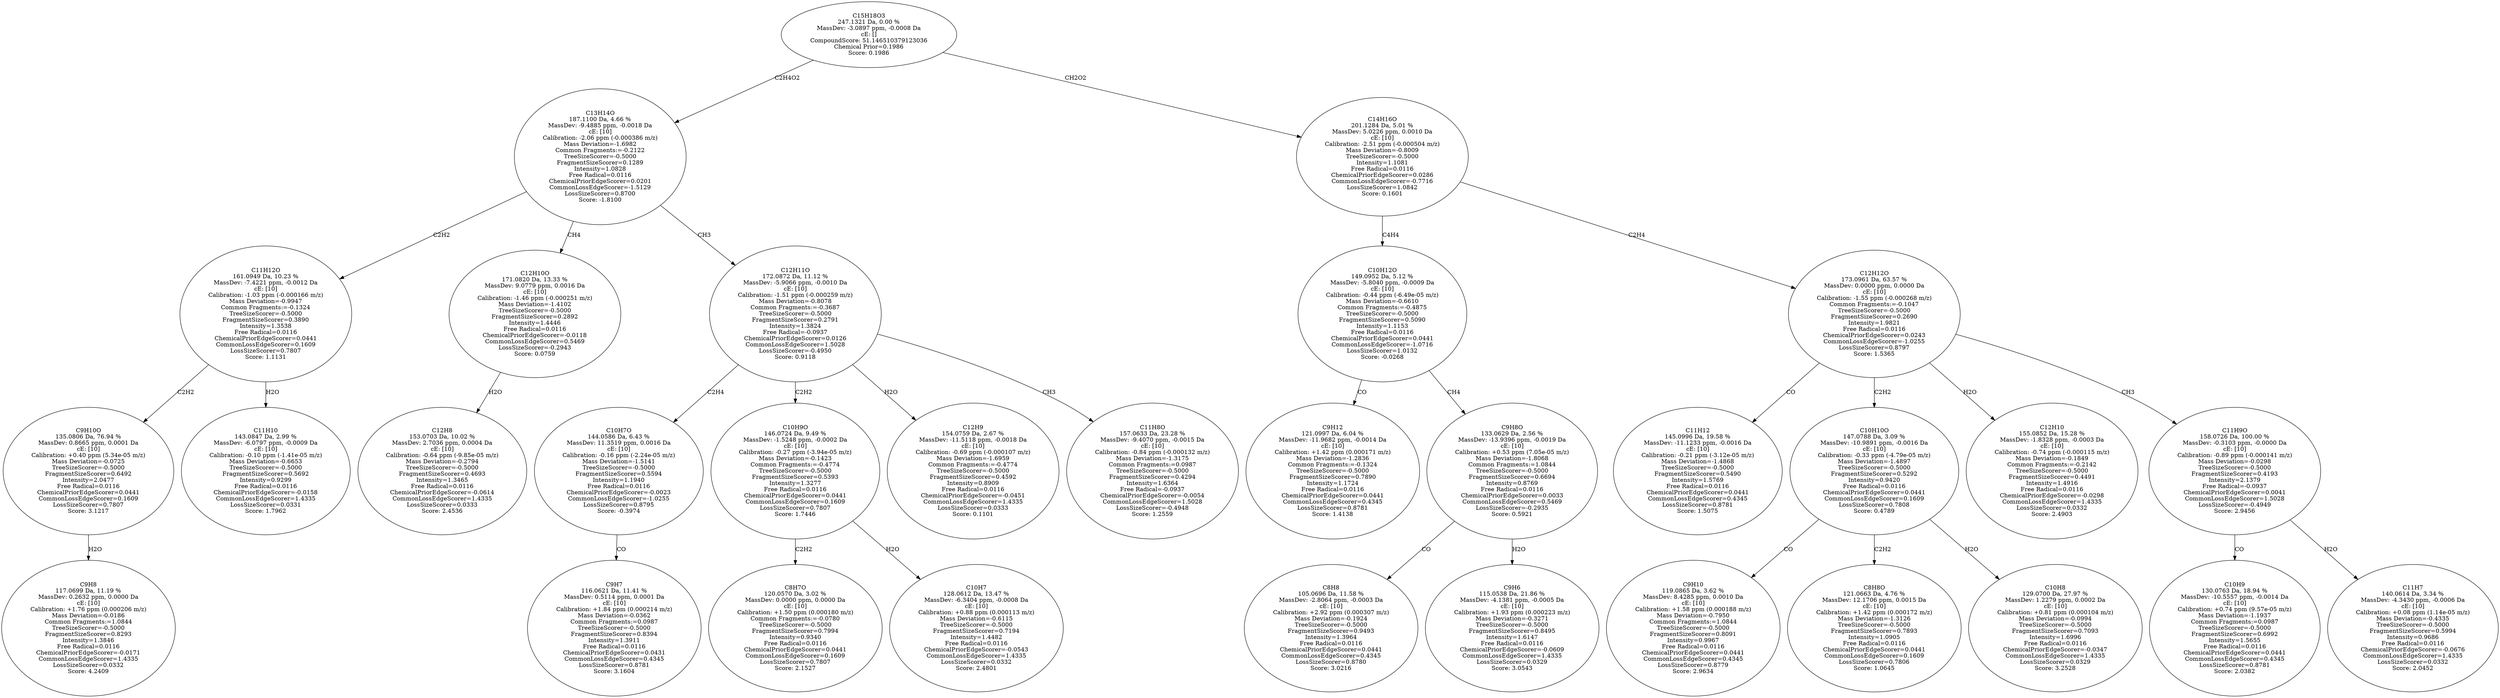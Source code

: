 strict digraph {
v1 [label="C9H8\n117.0699 Da, 11.19 %\nMassDev: 0.2632 ppm, 0.0000 Da\ncE: [10]\nCalibration: +1.76 ppm (0.000206 m/z)\nMass Deviation=-0.0186\nCommon Fragments:=1.0844\nTreeSizeScorer=-0.5000\nFragmentSizeScorer=0.8293\nIntensity=1.3846\nFree Radical=0.0116\nChemicalPriorEdgeScorer=-0.0171\nCommonLossEdgeScorer=1.4335\nLossSizeScorer=0.0332\nScore: 4.2409"];
v2 [label="C9H10O\n135.0806 Da, 76.94 %\nMassDev: 0.8665 ppm, 0.0001 Da\ncE: [10]\nCalibration: +0.40 ppm (5.34e-05 m/z)\nMass Deviation=-0.0725\nTreeSizeScorer=-0.5000\nFragmentSizeScorer=0.6492\nIntensity=2.0477\nFree Radical=0.0116\nChemicalPriorEdgeScorer=0.0441\nCommonLossEdgeScorer=0.1609\nLossSizeScorer=0.7807\nScore: 3.1217"];
v3 [label="C11H10\n143.0847 Da, 2.99 %\nMassDev: -6.0797 ppm, -0.0009 Da\ncE: [10]\nCalibration: -0.10 ppm (-1.41e-05 m/z)\nMass Deviation=-0.6653\nTreeSizeScorer=-0.5000\nFragmentSizeScorer=0.5692\nIntensity=0.9299\nFree Radical=0.0116\nChemicalPriorEdgeScorer=-0.0158\nCommonLossEdgeScorer=1.4335\nLossSizeScorer=0.0331\nScore: 1.7962"];
v4 [label="C11H12O\n161.0949 Da, 10.23 %\nMassDev: -7.4221 ppm, -0.0012 Da\ncE: [10]\nCalibration: -1.03 ppm (-0.000166 m/z)\nMass Deviation=-0.9947\nCommon Fragments:=-0.1324\nTreeSizeScorer=-0.5000\nFragmentSizeScorer=0.3890\nIntensity=1.3538\nFree Radical=0.0116\nChemicalPriorEdgeScorer=0.0441\nCommonLossEdgeScorer=0.1609\nLossSizeScorer=0.7807\nScore: 1.1131"];
v5 [label="C12H8\n153.0703 Da, 10.02 %\nMassDev: 2.7036 ppm, 0.0004 Da\ncE: [10]\nCalibration: -0.64 ppm (-9.85e-05 m/z)\nMass Deviation=-0.2794\nTreeSizeScorer=-0.5000\nFragmentSizeScorer=0.4693\nIntensity=1.3465\nFree Radical=0.0116\nChemicalPriorEdgeScorer=-0.0614\nCommonLossEdgeScorer=1.4335\nLossSizeScorer=0.0333\nScore: 2.4536"];
v6 [label="C12H10O\n171.0820 Da, 13.33 %\nMassDev: 9.0779 ppm, 0.0016 Da\ncE: [10]\nCalibration: -1.46 ppm (-0.000251 m/z)\nMass Deviation=-1.4102\nTreeSizeScorer=-0.5000\nFragmentSizeScorer=0.2892\nIntensity=1.4446\nFree Radical=0.0116\nChemicalPriorEdgeScorer=-0.0118\nCommonLossEdgeScorer=0.5469\nLossSizeScorer=-0.2943\nScore: 0.0759"];
v7 [label="C9H7\n116.0621 Da, 11.41 %\nMassDev: 0.5114 ppm, 0.0001 Da\ncE: [10]\nCalibration: +1.84 ppm (0.000214 m/z)\nMass Deviation=-0.0362\nCommon Fragments:=0.0987\nTreeSizeScorer=-0.5000\nFragmentSizeScorer=0.8394\nIntensity=1.3911\nFree Radical=0.0116\nChemicalPriorEdgeScorer=0.0431\nCommonLossEdgeScorer=0.4345\nLossSizeScorer=0.8781\nScore: 3.1604"];
v8 [label="C10H7O\n144.0586 Da, 6.43 %\nMassDev: 11.3519 ppm, 0.0016 Da\ncE: [10]\nCalibration: -0.16 ppm (-2.24e-05 m/z)\nMass Deviation=-1.5141\nTreeSizeScorer=-0.5000\nFragmentSizeScorer=0.5594\nIntensity=1.1940\nFree Radical=0.0116\nChemicalPriorEdgeScorer=-0.0023\nCommonLossEdgeScorer=-1.0255\nLossSizeScorer=0.8795\nScore: -0.3974"];
v9 [label="C8H7O\n120.0570 Da, 3.02 %\nMassDev: 0.0000 ppm, 0.0000 Da\ncE: [10]\nCalibration: +1.50 ppm (0.000180 m/z)\nCommon Fragments:=-0.0780\nTreeSizeScorer=-0.5000\nFragmentSizeScorer=0.7994\nIntensity=0.9340\nFree Radical=0.0116\nChemicalPriorEdgeScorer=0.0441\nCommonLossEdgeScorer=0.1609\nLossSizeScorer=0.7807\nScore: 2.1527"];
v10 [label="C10H7\n128.0612 Da, 13.47 %\nMassDev: -6.3404 ppm, -0.0008 Da\ncE: [10]\nCalibration: +0.88 ppm (0.000113 m/z)\nMass Deviation=-0.6115\nTreeSizeScorer=-0.5000\nFragmentSizeScorer=0.7194\nIntensity=1.4482\nFree Radical=0.0116\nChemicalPriorEdgeScorer=-0.0543\nCommonLossEdgeScorer=1.4335\nLossSizeScorer=0.0332\nScore: 2.4801"];
v11 [label="C10H9O\n146.0724 Da, 9.49 %\nMassDev: -1.5248 ppm, -0.0002 Da\ncE: [10]\nCalibration: -0.27 ppm (-3.94e-05 m/z)\nMass Deviation=-0.1423\nCommon Fragments:=-0.4774\nTreeSizeScorer=-0.5000\nFragmentSizeScorer=0.5393\nIntensity=1.3277\nFree Radical=0.0116\nChemicalPriorEdgeScorer=0.0441\nCommonLossEdgeScorer=0.1609\nLossSizeScorer=0.7807\nScore: 1.7446"];
v12 [label="C12H9\n154.0759 Da, 2.67 %\nMassDev: -11.5118 ppm, -0.0018 Da\ncE: [10]\nCalibration: -0.69 ppm (-0.000107 m/z)\nMass Deviation=-1.6959\nCommon Fragments:=-0.4774\nTreeSizeScorer=-0.5000\nFragmentSizeScorer=0.4592\nIntensity=0.8909\nFree Radical=0.0116\nChemicalPriorEdgeScorer=-0.0451\nCommonLossEdgeScorer=1.4335\nLossSizeScorer=0.0333\nScore: 0.1101"];
v13 [label="C11H8O\n157.0633 Da, 23.28 %\nMassDev: -9.4070 ppm, -0.0015 Da\ncE: [10]\nCalibration: -0.84 ppm (-0.000132 m/z)\nMass Deviation=-1.3175\nCommon Fragments:=0.0987\nTreeSizeScorer=-0.5000\nFragmentSizeScorer=0.4294\nIntensity=1.6364\nFree Radical=-0.0937\nChemicalPriorEdgeScorer=-0.0054\nCommonLossEdgeScorer=1.5028\nLossSizeScorer=-0.4948\nScore: 1.2559"];
v14 [label="C12H11O\n172.0872 Da, 11.12 %\nMassDev: -5.9066 ppm, -0.0010 Da\ncE: [10]\nCalibration: -1.51 ppm (-0.000259 m/z)\nMass Deviation=-0.8078\nCommon Fragments:=-0.3687\nTreeSizeScorer=-0.5000\nFragmentSizeScorer=0.2791\nIntensity=1.3824\nFree Radical=-0.0937\nChemicalPriorEdgeScorer=0.0126\nCommonLossEdgeScorer=1.5028\nLossSizeScorer=-0.4950\nScore: 0.9118"];
v15 [label="C13H14O\n187.1100 Da, 4.66 %\nMassDev: -9.4885 ppm, -0.0018 Da\ncE: [10]\nCalibration: -2.06 ppm (-0.000386 m/z)\nMass Deviation=-1.6982\nCommon Fragments:=-0.2122\nTreeSizeScorer=-0.5000\nFragmentSizeScorer=0.1289\nIntensity=1.0828\nFree Radical=0.0116\nChemicalPriorEdgeScorer=0.0201\nCommonLossEdgeScorer=-1.5129\nLossSizeScorer=0.8700\nScore: -1.8100"];
v16 [label="C9H12\n121.0997 Da, 6.04 %\nMassDev: -11.9682 ppm, -0.0014 Da\ncE: [10]\nCalibration: +1.42 ppm (0.000171 m/z)\nMass Deviation=-1.2836\nCommon Fragments:=-0.1324\nTreeSizeScorer=-0.5000\nFragmentSizeScorer=0.7890\nIntensity=1.1724\nFree Radical=0.0116\nChemicalPriorEdgeScorer=0.0441\nCommonLossEdgeScorer=0.4345\nLossSizeScorer=0.8781\nScore: 1.4138"];
v17 [label="C8H8\n105.0696 Da, 11.58 %\nMassDev: -2.8064 ppm, -0.0003 Da\ncE: [10]\nCalibration: +2.92 ppm (0.000307 m/z)\nMass Deviation=-0.1924\nTreeSizeScorer=-0.5000\nFragmentSizeScorer=0.9493\nIntensity=1.3964\nFree Radical=0.0116\nChemicalPriorEdgeScorer=0.0441\nCommonLossEdgeScorer=0.4345\nLossSizeScorer=0.8780\nScore: 3.0216"];
v18 [label="C9H6\n115.0538 Da, 21.86 %\nMassDev: -4.1381 ppm, -0.0005 Da\ncE: [10]\nCalibration: +1.93 ppm (0.000223 m/z)\nMass Deviation=-0.3271\nTreeSizeScorer=-0.5000\nFragmentSizeScorer=0.8495\nIntensity=1.6147\nFree Radical=0.0116\nChemicalPriorEdgeScorer=-0.0609\nCommonLossEdgeScorer=1.4335\nLossSizeScorer=0.0329\nScore: 3.0543"];
v19 [label="C9H8O\n133.0629 Da, 2.56 %\nMassDev: -13.9396 ppm, -0.0019 Da\ncE: [10]\nCalibration: +0.53 ppm (7.05e-05 m/z)\nMass Deviation=-1.8068\nCommon Fragments:=1.0844\nTreeSizeScorer=-0.5000\nFragmentSizeScorer=0.6694\nIntensity=0.8769\nFree Radical=0.0116\nChemicalPriorEdgeScorer=0.0033\nCommonLossEdgeScorer=0.5469\nLossSizeScorer=-0.2935\nScore: 0.5921"];
v20 [label="C10H12O\n149.0952 Da, 5.12 %\nMassDev: -5.8040 ppm, -0.0009 Da\ncE: [10]\nCalibration: -0.44 ppm (-6.49e-05 m/z)\nMass Deviation=-0.6610\nCommon Fragments:=-0.4875\nTreeSizeScorer=-0.5000\nFragmentSizeScorer=0.5090\nIntensity=1.1153\nFree Radical=0.0116\nChemicalPriorEdgeScorer=0.0441\nCommonLossEdgeScorer=-1.0716\nLossSizeScorer=1.0132\nScore: -0.0268"];
v21 [label="C11H12\n145.0996 Da, 19.58 %\nMassDev: -11.1233 ppm, -0.0016 Da\ncE: [10]\nCalibration: -0.21 ppm (-3.12e-05 m/z)\nMass Deviation=-1.4868\nTreeSizeScorer=-0.5000\nFragmentSizeScorer=0.5490\nIntensity=1.5769\nFree Radical=0.0116\nChemicalPriorEdgeScorer=0.0441\nCommonLossEdgeScorer=0.4345\nLossSizeScorer=0.8781\nScore: 1.5075"];
v22 [label="C9H10\n119.0865 Da, 3.62 %\nMassDev: 8.4285 ppm, 0.0010 Da\ncE: [10]\nCalibration: +1.58 ppm (0.000188 m/z)\nMass Deviation=-0.7950\nCommon Fragments:=1.0844\nTreeSizeScorer=-0.5000\nFragmentSizeScorer=0.8091\nIntensity=0.9967\nFree Radical=0.0116\nChemicalPriorEdgeScorer=0.0441\nCommonLossEdgeScorer=0.4345\nLossSizeScorer=0.8779\nScore: 2.9634"];
v23 [label="C8H8O\n121.0663 Da, 4.76 %\nMassDev: 12.1706 ppm, 0.0015 Da\ncE: [10]\nCalibration: +1.42 ppm (0.000172 m/z)\nMass Deviation=-1.3126\nTreeSizeScorer=-0.5000\nFragmentSizeScorer=0.7893\nIntensity=1.0905\nFree Radical=0.0116\nChemicalPriorEdgeScorer=0.0441\nCommonLossEdgeScorer=0.1609\nLossSizeScorer=0.7806\nScore: 1.0645"];
v24 [label="C10H8\n129.0700 Da, 27.97 %\nMassDev: 1.2279 ppm, 0.0002 Da\ncE: [10]\nCalibration: +0.81 ppm (0.000104 m/z)\nMass Deviation=-0.0994\nTreeSizeScorer=-0.5000\nFragmentSizeScorer=0.7093\nIntensity=1.6996\nFree Radical=0.0116\nChemicalPriorEdgeScorer=-0.0347\nCommonLossEdgeScorer=1.4335\nLossSizeScorer=0.0329\nScore: 3.2528"];
v25 [label="C10H10O\n147.0788 Da, 3.09 %\nMassDev: -10.9891 ppm, -0.0016 Da\ncE: [10]\nCalibration: -0.33 ppm (-4.79e-05 m/z)\nMass Deviation=-1.4897\nTreeSizeScorer=-0.5000\nFragmentSizeScorer=0.5292\nIntensity=0.9420\nFree Radical=0.0116\nChemicalPriorEdgeScorer=0.0441\nCommonLossEdgeScorer=0.1609\nLossSizeScorer=0.7808\nScore: 0.4789"];
v26 [label="C12H10\n155.0852 Da, 15.28 %\nMassDev: -1.8328 ppm, -0.0003 Da\ncE: [10]\nCalibration: -0.74 ppm (-0.000115 m/z)\nMass Deviation=-0.1849\nCommon Fragments:=-0.2142\nTreeSizeScorer=-0.5000\nFragmentSizeScorer=0.4491\nIntensity=1.4916\nFree Radical=0.0116\nChemicalPriorEdgeScorer=-0.0298\nCommonLossEdgeScorer=1.4335\nLossSizeScorer=0.0332\nScore: 2.4903"];
v27 [label="C10H9\n130.0763 Da, 18.94 %\nMassDev: -10.5557 ppm, -0.0014 Da\ncE: [10]\nCalibration: +0.74 ppm (9.57e-05 m/z)\nMass Deviation=-1.1937\nCommon Fragments:=0.0987\nTreeSizeScorer=-0.5000\nFragmentSizeScorer=0.6992\nIntensity=1.5655\nFree Radical=0.0116\nChemicalPriorEdgeScorer=0.0441\nCommonLossEdgeScorer=0.4345\nLossSizeScorer=0.8781\nScore: 2.0382"];
v28 [label="C11H7\n140.0614 Da, 3.34 %\nMassDev: -4.3430 ppm, -0.0006 Da\ncE: [10]\nCalibration: +0.08 ppm (1.14e-05 m/z)\nMass Deviation=-0.4335\nTreeSizeScorer=-0.5000\nFragmentSizeScorer=0.5994\nIntensity=0.9686\nFree Radical=0.0116\nChemicalPriorEdgeScorer=-0.0676\nCommonLossEdgeScorer=1.4335\nLossSizeScorer=0.0332\nScore: 2.0452"];
v29 [label="C11H9O\n158.0726 Da, 100.00 %\nMassDev: -0.3103 ppm, -0.0000 Da\ncE: [10]\nCalibration: -0.89 ppm (-0.000141 m/z)\nMass Deviation=-0.0298\nTreeSizeScorer=-0.5000\nFragmentSizeScorer=0.4193\nIntensity=2.1379\nFree Radical=-0.0937\nChemicalPriorEdgeScorer=0.0041\nCommonLossEdgeScorer=1.5028\nLossSizeScorer=-0.4949\nScore: 2.9456"];
v30 [label="C12H12O\n173.0961 Da, 63.57 %\nMassDev: 0.0000 ppm, 0.0000 Da\ncE: [10]\nCalibration: -1.55 ppm (-0.000268 m/z)\nCommon Fragments:=-0.1047\nTreeSizeScorer=-0.5000\nFragmentSizeScorer=0.2690\nIntensity=1.9821\nFree Radical=0.0116\nChemicalPriorEdgeScorer=0.0243\nCommonLossEdgeScorer=-1.0255\nLossSizeScorer=0.8797\nScore: 1.5365"];
v31 [label="C14H16O\n201.1284 Da, 5.01 %\nMassDev: 5.0226 ppm, 0.0010 Da\ncE: [10]\nCalibration: -2.51 ppm (-0.000504 m/z)\nMass Deviation=-0.8009\nTreeSizeScorer=-0.5000\nIntensity=1.1081\nFree Radical=0.0116\nChemicalPriorEdgeScorer=0.0286\nCommonLossEdgeScorer=-0.7716\nLossSizeScorer=1.0842\nScore: 0.1601"];
v32 [label="C15H18O3\n247.1321 Da, 0.00 %\nMassDev: -3.0897 ppm, -0.0008 Da\ncE: []\nCompoundScore: 51.146510379123036\nChemical Prior=0.1986\nScore: 0.1986"];
v2 -> v1 [label="H2O"];
v4 -> v2 [label="C2H2"];
v4 -> v3 [label="H2O"];
v15 -> v4 [label="C2H2"];
v6 -> v5 [label="H2O"];
v15 -> v6 [label="CH4"];
v8 -> v7 [label="CO"];
v14 -> v8 [label="C2H4"];
v11 -> v9 [label="C2H2"];
v11 -> v10 [label="H2O"];
v14 -> v11 [label="C2H2"];
v14 -> v12 [label="H2O"];
v14 -> v13 [label="CH3"];
v15 -> v14 [label="CH3"];
v32 -> v15 [label="C2H4O2"];
v20 -> v16 [label="CO"];
v19 -> v17 [label="CO"];
v19 -> v18 [label="H2O"];
v20 -> v19 [label="CH4"];
v31 -> v20 [label="C4H4"];
v30 -> v21 [label="CO"];
v25 -> v22 [label="CO"];
v25 -> v23 [label="C2H2"];
v25 -> v24 [label="H2O"];
v30 -> v25 [label="C2H2"];
v30 -> v26 [label="H2O"];
v29 -> v27 [label="CO"];
v29 -> v28 [label="H2O"];
v30 -> v29 [label="CH3"];
v31 -> v30 [label="C2H4"];
v32 -> v31 [label="CH2O2"];
}